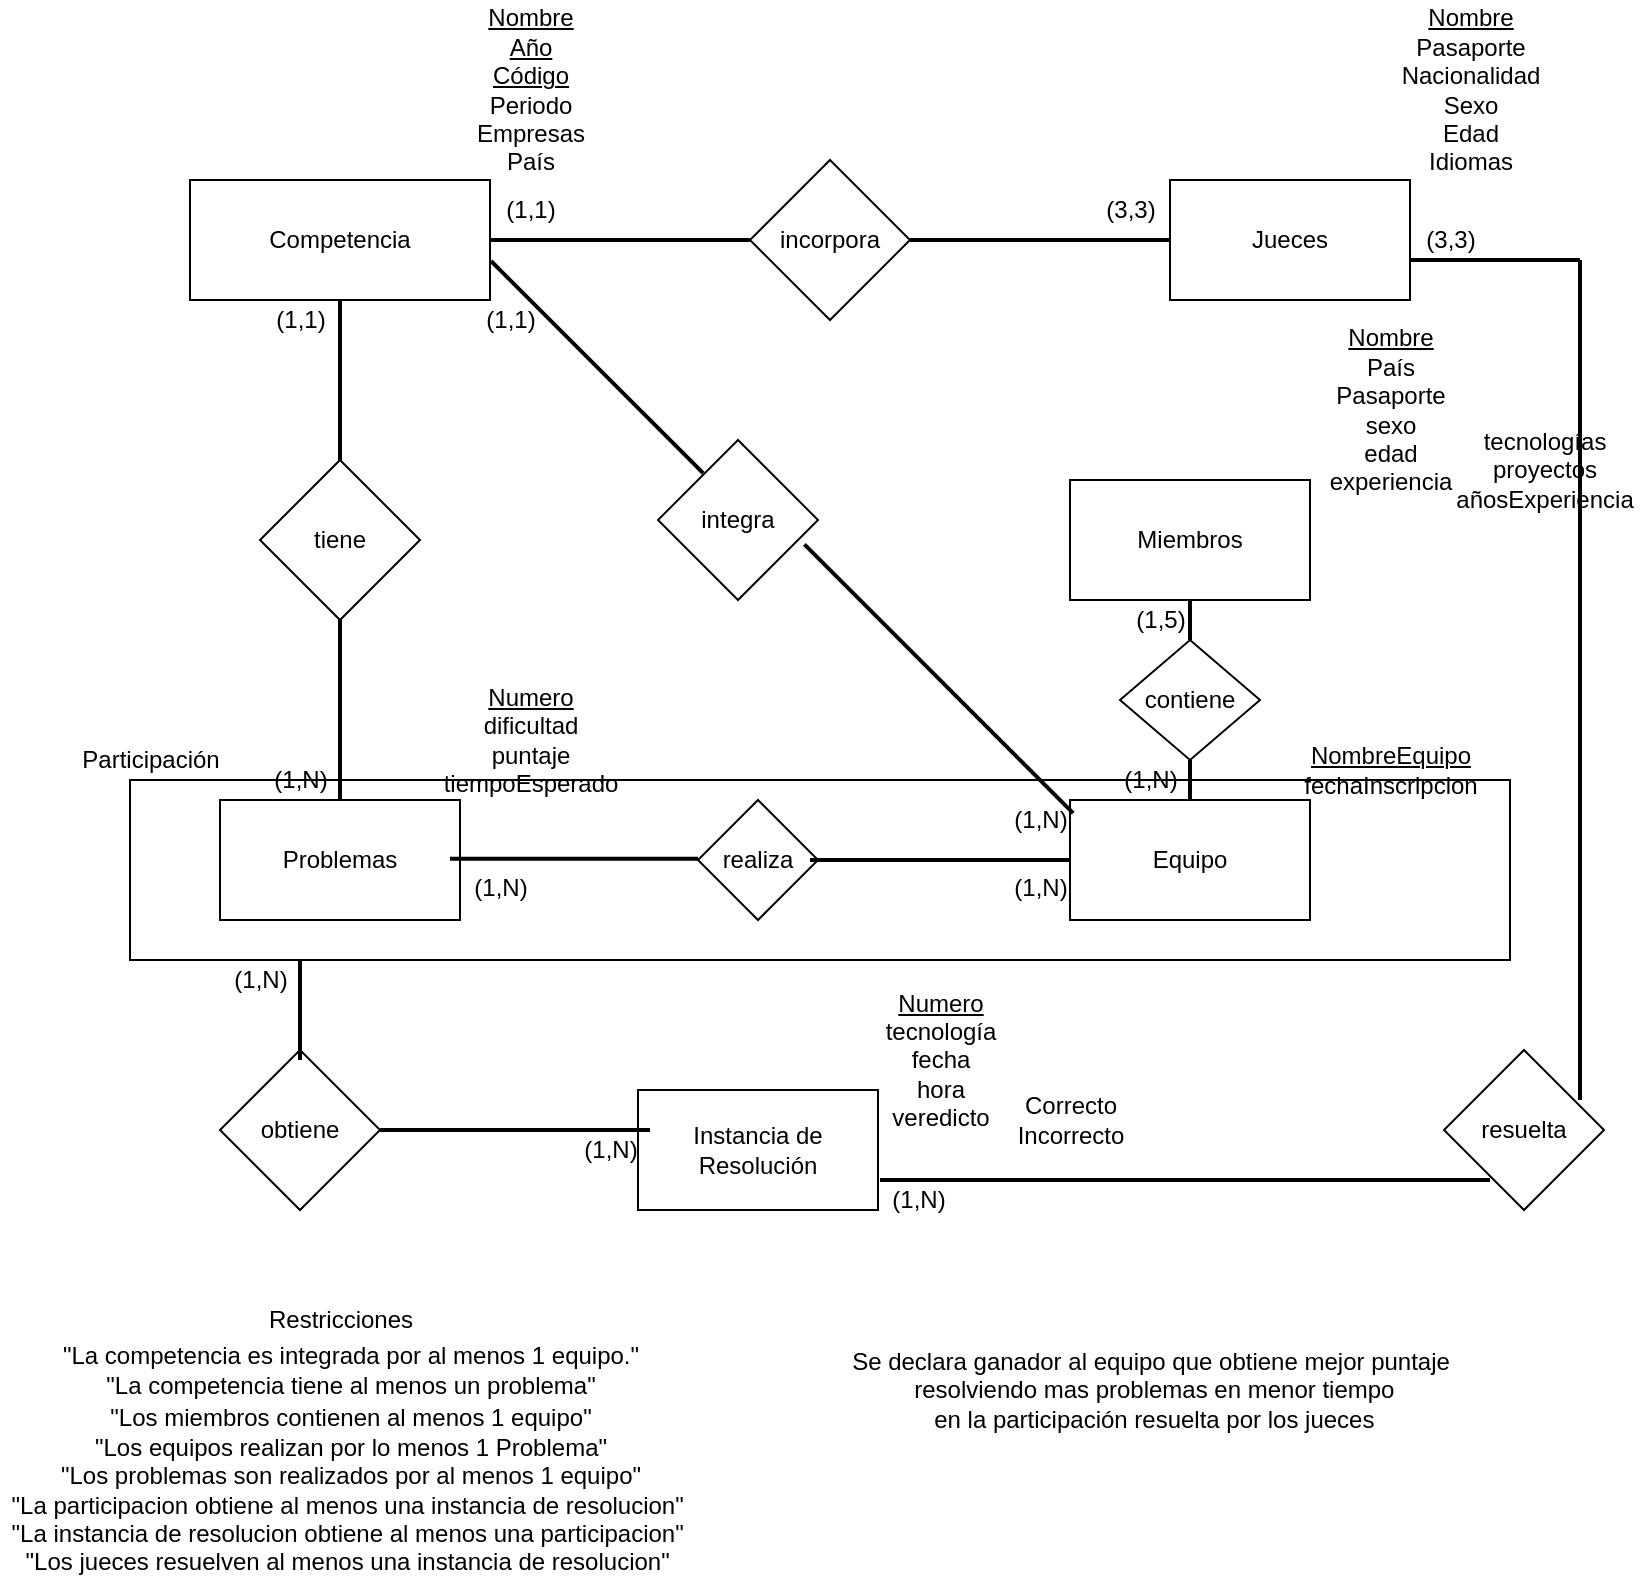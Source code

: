 <mxfile version="15.4.3" type="github">
  <diagram id="C5RBs43oDa-KdzZeNtuy" name="Page-1">
    <mxGraphModel dx="1098" dy="582" grid="1" gridSize="10" guides="1" tooltips="1" connect="1" arrows="1" fold="1" page="1" pageScale="1" pageWidth="827" pageHeight="1169" math="0" shadow="0">
      <root>
        <mxCell id="WIyWlLk6GJQsqaUBKTNV-0" />
        <mxCell id="WIyWlLk6GJQsqaUBKTNV-1" parent="WIyWlLk6GJQsqaUBKTNV-0" />
        <mxCell id="gNS0TEqsmp0q7ZJ8OzVK-45" value="" style="rounded=0;whiteSpace=wrap;html=1;" vertex="1" parent="WIyWlLk6GJQsqaUBKTNV-1">
          <mxGeometry x="70" y="400" width="690" height="90" as="geometry" />
        </mxCell>
        <mxCell id="gNS0TEqsmp0q7ZJ8OzVK-0" value="Competencia" style="rounded=0;whiteSpace=wrap;html=1;" vertex="1" parent="WIyWlLk6GJQsqaUBKTNV-1">
          <mxGeometry x="100" y="100" width="150" height="60" as="geometry" />
        </mxCell>
        <mxCell id="gNS0TEqsmp0q7ZJ8OzVK-1" value="Jueces" style="rounded=0;whiteSpace=wrap;html=1;" vertex="1" parent="WIyWlLk6GJQsqaUBKTNV-1">
          <mxGeometry x="590" y="100" width="120" height="60" as="geometry" />
        </mxCell>
        <mxCell id="gNS0TEqsmp0q7ZJ8OzVK-2" value="incorpora" style="rhombus;whiteSpace=wrap;html=1;" vertex="1" parent="WIyWlLk6GJQsqaUBKTNV-1">
          <mxGeometry x="380" y="90" width="80" height="80" as="geometry" />
        </mxCell>
        <mxCell id="gNS0TEqsmp0q7ZJ8OzVK-4" value="" style="line;strokeWidth=2;html=1;" vertex="1" parent="WIyWlLk6GJQsqaUBKTNV-1">
          <mxGeometry x="250" y="125" width="130" height="10" as="geometry" />
        </mxCell>
        <mxCell id="gNS0TEqsmp0q7ZJ8OzVK-5" value="" style="line;strokeWidth=2;html=1;" vertex="1" parent="WIyWlLk6GJQsqaUBKTNV-1">
          <mxGeometry x="460" y="125" width="130" height="10" as="geometry" />
        </mxCell>
        <mxCell id="gNS0TEqsmp0q7ZJ8OzVK-6" value="(1,1)" style="text;html=1;align=center;verticalAlign=middle;resizable=0;points=[];autosize=1;strokeColor=none;fillColor=none;" vertex="1" parent="WIyWlLk6GJQsqaUBKTNV-1">
          <mxGeometry x="250" y="105" width="40" height="20" as="geometry" />
        </mxCell>
        <mxCell id="gNS0TEqsmp0q7ZJ8OzVK-7" value="(3,3)" style="text;html=1;align=center;verticalAlign=middle;resizable=0;points=[];autosize=1;strokeColor=none;fillColor=none;" vertex="1" parent="WIyWlLk6GJQsqaUBKTNV-1">
          <mxGeometry x="550" y="105" width="40" height="20" as="geometry" />
        </mxCell>
        <mxCell id="gNS0TEqsmp0q7ZJ8OzVK-8" value="&lt;u&gt;Nombre&lt;br&gt;Año&lt;br&gt;Código&lt;/u&gt;&lt;br&gt;Periodo&lt;br&gt;Empresas&lt;br&gt;País" style="text;html=1;align=center;verticalAlign=middle;resizable=0;points=[];autosize=1;strokeColor=none;fillColor=none;" vertex="1" parent="WIyWlLk6GJQsqaUBKTNV-1">
          <mxGeometry x="235" y="10" width="70" height="90" as="geometry" />
        </mxCell>
        <mxCell id="gNS0TEqsmp0q7ZJ8OzVK-13" value="&lt;u&gt;Nombre&lt;/u&gt;&lt;br&gt;Pasaporte&lt;br&gt;Nacionalidad&lt;br&gt;Sexo&lt;br&gt;Edad&lt;br&gt;Idiomas" style="text;html=1;align=center;verticalAlign=middle;resizable=0;points=[];autosize=1;strokeColor=none;fillColor=none;" vertex="1" parent="WIyWlLk6GJQsqaUBKTNV-1">
          <mxGeometry x="700" y="10" width="80" height="90" as="geometry" />
        </mxCell>
        <mxCell id="gNS0TEqsmp0q7ZJ8OzVK-14" value="Problemas" style="rounded=0;whiteSpace=wrap;html=1;" vertex="1" parent="WIyWlLk6GJQsqaUBKTNV-1">
          <mxGeometry x="115" y="410" width="120" height="60" as="geometry" />
        </mxCell>
        <mxCell id="gNS0TEqsmp0q7ZJ8OzVK-15" value="&lt;u&gt;Numero&lt;/u&gt;&lt;br&gt;dificultad&lt;br&gt;puntaje&lt;br&gt;tiempoEsperado" style="text;html=1;align=center;verticalAlign=middle;resizable=0;points=[];autosize=1;strokeColor=none;fillColor=none;" vertex="1" parent="WIyWlLk6GJQsqaUBKTNV-1">
          <mxGeometry x="220" y="350" width="100" height="60" as="geometry" />
        </mxCell>
        <mxCell id="gNS0TEqsmp0q7ZJ8OzVK-16" value="tiene" style="rhombus;whiteSpace=wrap;html=1;" vertex="1" parent="WIyWlLk6GJQsqaUBKTNV-1">
          <mxGeometry x="135" y="240" width="80" height="80" as="geometry" />
        </mxCell>
        <mxCell id="gNS0TEqsmp0q7ZJ8OzVK-17" value="" style="line;strokeWidth=2;direction=south;html=1;" vertex="1" parent="WIyWlLk6GJQsqaUBKTNV-1">
          <mxGeometry x="170" y="160" width="10" height="80" as="geometry" />
        </mxCell>
        <mxCell id="gNS0TEqsmp0q7ZJ8OzVK-18" value="" style="line;strokeWidth=2;direction=south;html=1;" vertex="1" parent="WIyWlLk6GJQsqaUBKTNV-1">
          <mxGeometry x="170" y="320" width="10" height="90" as="geometry" />
        </mxCell>
        <mxCell id="gNS0TEqsmp0q7ZJ8OzVK-19" value="(1,1)" style="text;html=1;align=center;verticalAlign=middle;resizable=0;points=[];autosize=1;strokeColor=none;fillColor=none;" vertex="1" parent="WIyWlLk6GJQsqaUBKTNV-1">
          <mxGeometry x="135" y="160" width="40" height="20" as="geometry" />
        </mxCell>
        <mxCell id="gNS0TEqsmp0q7ZJ8OzVK-20" value="(1,N)" style="text;html=1;align=center;verticalAlign=middle;resizable=0;points=[];autosize=1;strokeColor=none;fillColor=none;" vertex="1" parent="WIyWlLk6GJQsqaUBKTNV-1">
          <mxGeometry x="135" y="390" width="40" height="20" as="geometry" />
        </mxCell>
        <mxCell id="gNS0TEqsmp0q7ZJ8OzVK-22" value="Miembros" style="rounded=0;whiteSpace=wrap;html=1;" vertex="1" parent="WIyWlLk6GJQsqaUBKTNV-1">
          <mxGeometry x="540" y="250" width="120" height="60" as="geometry" />
        </mxCell>
        <mxCell id="gNS0TEqsmp0q7ZJ8OzVK-23" value="&lt;u&gt;Nombre&lt;br&gt;&lt;/u&gt;País&lt;br&gt;Pasaporte&lt;br&gt;sexo&lt;br&gt;edad&lt;br&gt;experiencia" style="text;html=1;align=center;verticalAlign=middle;resizable=0;points=[];autosize=1;strokeColor=none;fillColor=none;" vertex="1" parent="WIyWlLk6GJQsqaUBKTNV-1">
          <mxGeometry x="660" y="170" width="80" height="90" as="geometry" />
        </mxCell>
        <mxCell id="gNS0TEqsmp0q7ZJ8OzVK-24" value="tecnologías&lt;br&gt;proyectos&lt;br&gt;añosExperiencia" style="text;html=1;align=center;verticalAlign=middle;resizable=0;points=[];autosize=1;strokeColor=none;fillColor=none;" vertex="1" parent="WIyWlLk6GJQsqaUBKTNV-1">
          <mxGeometry x="727" y="220" width="100" height="50" as="geometry" />
        </mxCell>
        <mxCell id="gNS0TEqsmp0q7ZJ8OzVK-25" value="Equipo" style="rounded=0;whiteSpace=wrap;html=1;" vertex="1" parent="WIyWlLk6GJQsqaUBKTNV-1">
          <mxGeometry x="540" y="410" width="120" height="60" as="geometry" />
        </mxCell>
        <mxCell id="gNS0TEqsmp0q7ZJ8OzVK-26" value="&lt;u&gt;NombreEquipo&lt;/u&gt;&lt;br&gt;fechaInscripcion" style="text;html=1;align=center;verticalAlign=middle;resizable=0;points=[];autosize=1;strokeColor=none;fillColor=none;" vertex="1" parent="WIyWlLk6GJQsqaUBKTNV-1">
          <mxGeometry x="650" y="380" width="100" height="30" as="geometry" />
        </mxCell>
        <mxCell id="gNS0TEqsmp0q7ZJ8OzVK-27" value="contiene" style="rhombus;whiteSpace=wrap;html=1;" vertex="1" parent="WIyWlLk6GJQsqaUBKTNV-1">
          <mxGeometry x="565" y="330" width="70" height="60" as="geometry" />
        </mxCell>
        <mxCell id="gNS0TEqsmp0q7ZJ8OzVK-28" value="" style="line;strokeWidth=2;direction=south;html=1;" vertex="1" parent="WIyWlLk6GJQsqaUBKTNV-1">
          <mxGeometry x="595" y="390" width="10" height="20" as="geometry" />
        </mxCell>
        <mxCell id="gNS0TEqsmp0q7ZJ8OzVK-29" value="" style="line;strokeWidth=2;direction=south;html=1;" vertex="1" parent="WIyWlLk6GJQsqaUBKTNV-1">
          <mxGeometry x="595" y="310" width="10" height="20" as="geometry" />
        </mxCell>
        <mxCell id="gNS0TEqsmp0q7ZJ8OzVK-30" value="(1,5)" style="text;html=1;align=center;verticalAlign=middle;resizable=0;points=[];autosize=1;strokeColor=none;fillColor=none;" vertex="1" parent="WIyWlLk6GJQsqaUBKTNV-1">
          <mxGeometry x="565" y="310" width="40" height="20" as="geometry" />
        </mxCell>
        <mxCell id="gNS0TEqsmp0q7ZJ8OzVK-31" value="(1,N)" style="text;html=1;align=center;verticalAlign=middle;resizable=0;points=[];autosize=1;strokeColor=none;fillColor=none;" vertex="1" parent="WIyWlLk6GJQsqaUBKTNV-1">
          <mxGeometry x="560" y="390" width="40" height="20" as="geometry" />
        </mxCell>
        <mxCell id="gNS0TEqsmp0q7ZJ8OzVK-32" value="integra" style="rhombus;whiteSpace=wrap;html=1;" vertex="1" parent="WIyWlLk6GJQsqaUBKTNV-1">
          <mxGeometry x="334" y="230" width="80" height="80" as="geometry" />
        </mxCell>
        <mxCell id="gNS0TEqsmp0q7ZJ8OzVK-33" value="" style="line;strokeWidth=2;direction=south;html=1;rotation=-45;" vertex="1" parent="WIyWlLk6GJQsqaUBKTNV-1">
          <mxGeometry x="469.39" y="254.39" width="10" height="190" as="geometry" />
        </mxCell>
        <mxCell id="gNS0TEqsmp0q7ZJ8OzVK-34" value="" style="line;strokeWidth=2;direction=south;html=1;rotation=-45;" vertex="1" parent="WIyWlLk6GJQsqaUBKTNV-1">
          <mxGeometry x="298.54" y="118.54" width="10" height="150" as="geometry" />
        </mxCell>
        <mxCell id="gNS0TEqsmp0q7ZJ8OzVK-35" value="(1,1)" style="text;html=1;align=center;verticalAlign=middle;resizable=0;points=[];autosize=1;strokeColor=none;fillColor=none;" vertex="1" parent="WIyWlLk6GJQsqaUBKTNV-1">
          <mxGeometry x="240" y="160" width="40" height="20" as="geometry" />
        </mxCell>
        <mxCell id="gNS0TEqsmp0q7ZJ8OzVK-36" value="(1,N)" style="text;html=1;align=center;verticalAlign=middle;resizable=0;points=[];autosize=1;strokeColor=none;fillColor=none;" vertex="1" parent="WIyWlLk6GJQsqaUBKTNV-1">
          <mxGeometry x="505" y="410" width="40" height="20" as="geometry" />
        </mxCell>
        <mxCell id="gNS0TEqsmp0q7ZJ8OzVK-37" value="realiza" style="rhombus;whiteSpace=wrap;html=1;" vertex="1" parent="WIyWlLk6GJQsqaUBKTNV-1">
          <mxGeometry x="354" y="410" width="60" height="60" as="geometry" />
        </mxCell>
        <mxCell id="gNS0TEqsmp0q7ZJ8OzVK-40" value="" style="line;strokeWidth=2;html=1;" vertex="1" parent="WIyWlLk6GJQsqaUBKTNV-1">
          <mxGeometry x="410" y="435" width="130" height="10" as="geometry" />
        </mxCell>
        <mxCell id="gNS0TEqsmp0q7ZJ8OzVK-41" value="" style="line;strokeWidth=2;html=1;" vertex="1" parent="WIyWlLk6GJQsqaUBKTNV-1">
          <mxGeometry x="230" y="434.39" width="124" height="10" as="geometry" />
        </mxCell>
        <mxCell id="gNS0TEqsmp0q7ZJ8OzVK-42" value="(1,N)" style="text;html=1;align=center;verticalAlign=middle;resizable=0;points=[];autosize=1;strokeColor=none;fillColor=none;" vertex="1" parent="WIyWlLk6GJQsqaUBKTNV-1">
          <mxGeometry x="235" y="444.39" width="40" height="20" as="geometry" />
        </mxCell>
        <mxCell id="gNS0TEqsmp0q7ZJ8OzVK-43" value="(1,N)" style="text;html=1;align=center;verticalAlign=middle;resizable=0;points=[];autosize=1;strokeColor=none;fillColor=none;" vertex="1" parent="WIyWlLk6GJQsqaUBKTNV-1">
          <mxGeometry x="505" y="444.39" width="40" height="20" as="geometry" />
        </mxCell>
        <mxCell id="gNS0TEqsmp0q7ZJ8OzVK-46" value="Participación" style="text;html=1;align=center;verticalAlign=middle;resizable=0;points=[];autosize=1;strokeColor=none;fillColor=none;" vertex="1" parent="WIyWlLk6GJQsqaUBKTNV-1">
          <mxGeometry x="40" y="380" width="80" height="20" as="geometry" />
        </mxCell>
        <mxCell id="gNS0TEqsmp0q7ZJ8OzVK-48" value="Instancia de Resolución" style="rounded=0;whiteSpace=wrap;html=1;" vertex="1" parent="WIyWlLk6GJQsqaUBKTNV-1">
          <mxGeometry x="324" y="555" width="120" height="60" as="geometry" />
        </mxCell>
        <mxCell id="gNS0TEqsmp0q7ZJ8OzVK-49" value="&lt;u&gt;Numero&lt;/u&gt;&lt;br&gt;tecnología&lt;br&gt;fecha&lt;br&gt;hora&lt;br&gt;veredicto" style="text;html=1;align=center;verticalAlign=middle;resizable=0;points=[];autosize=1;strokeColor=none;fillColor=none;" vertex="1" parent="WIyWlLk6GJQsqaUBKTNV-1">
          <mxGeometry x="440" y="500" width="70" height="80" as="geometry" />
        </mxCell>
        <mxCell id="gNS0TEqsmp0q7ZJ8OzVK-50" value="Correcto&lt;br&gt;Incorrecto" style="text;html=1;align=center;verticalAlign=middle;resizable=0;points=[];autosize=1;strokeColor=none;fillColor=none;" vertex="1" parent="WIyWlLk6GJQsqaUBKTNV-1">
          <mxGeometry x="505" y="555" width="70" height="30" as="geometry" />
        </mxCell>
        <mxCell id="gNS0TEqsmp0q7ZJ8OzVK-51" value="obtiene" style="rhombus;whiteSpace=wrap;html=1;" vertex="1" parent="WIyWlLk6GJQsqaUBKTNV-1">
          <mxGeometry x="115" y="535" width="80" height="80" as="geometry" />
        </mxCell>
        <mxCell id="gNS0TEqsmp0q7ZJ8OzVK-52" value="" style="line;strokeWidth=2;html=1;" vertex="1" parent="WIyWlLk6GJQsqaUBKTNV-1">
          <mxGeometry x="195" y="570" width="135" height="10" as="geometry" />
        </mxCell>
        <mxCell id="gNS0TEqsmp0q7ZJ8OzVK-53" value="" style="line;strokeWidth=2;direction=south;html=1;" vertex="1" parent="WIyWlLk6GJQsqaUBKTNV-1">
          <mxGeometry x="150" y="490" width="10" height="50" as="geometry" />
        </mxCell>
        <mxCell id="gNS0TEqsmp0q7ZJ8OzVK-54" value="(1,N)" style="text;html=1;align=center;verticalAlign=middle;resizable=0;points=[];autosize=1;strokeColor=none;fillColor=none;" vertex="1" parent="WIyWlLk6GJQsqaUBKTNV-1">
          <mxGeometry x="115" y="490" width="40" height="20" as="geometry" />
        </mxCell>
        <mxCell id="gNS0TEqsmp0q7ZJ8OzVK-55" value="(1,N)" style="text;html=1;align=center;verticalAlign=middle;resizable=0;points=[];autosize=1;strokeColor=none;fillColor=none;" vertex="1" parent="WIyWlLk6GJQsqaUBKTNV-1">
          <mxGeometry x="290" y="575" width="40" height="20" as="geometry" />
        </mxCell>
        <mxCell id="gNS0TEqsmp0q7ZJ8OzVK-56" value="resuelta" style="rhombus;whiteSpace=wrap;html=1;" vertex="1" parent="WIyWlLk6GJQsqaUBKTNV-1">
          <mxGeometry x="727" y="535" width="80" height="80" as="geometry" />
        </mxCell>
        <mxCell id="gNS0TEqsmp0q7ZJ8OzVK-57" value="" style="line;strokeWidth=2;html=1;" vertex="1" parent="WIyWlLk6GJQsqaUBKTNV-1">
          <mxGeometry x="445" y="595" width="305" height="10" as="geometry" />
        </mxCell>
        <mxCell id="gNS0TEqsmp0q7ZJ8OzVK-58" value="" style="line;strokeWidth=2;direction=south;html=1;" vertex="1" parent="WIyWlLk6GJQsqaUBKTNV-1">
          <mxGeometry x="790" y="140" width="10" height="420" as="geometry" />
        </mxCell>
        <mxCell id="gNS0TEqsmp0q7ZJ8OzVK-59" value="" style="line;strokeWidth=2;html=1;" vertex="1" parent="WIyWlLk6GJQsqaUBKTNV-1">
          <mxGeometry x="710" y="135" width="85" height="10" as="geometry" />
        </mxCell>
        <mxCell id="gNS0TEqsmp0q7ZJ8OzVK-60" value="(3,3)" style="text;html=1;align=center;verticalAlign=middle;resizable=0;points=[];autosize=1;strokeColor=none;fillColor=none;" vertex="1" parent="WIyWlLk6GJQsqaUBKTNV-1">
          <mxGeometry x="710" y="120" width="40" height="20" as="geometry" />
        </mxCell>
        <mxCell id="gNS0TEqsmp0q7ZJ8OzVK-61" value="(1,N)" style="text;html=1;align=center;verticalAlign=middle;resizable=0;points=[];autosize=1;strokeColor=none;fillColor=none;" vertex="1" parent="WIyWlLk6GJQsqaUBKTNV-1">
          <mxGeometry x="444" y="600" width="40" height="20" as="geometry" />
        </mxCell>
        <mxCell id="gNS0TEqsmp0q7ZJ8OzVK-62" value="&quot;La competencia es integrada por al menos 1 equipo.&quot;&lt;br&gt;&quot;La competencia tiene al menos un problema&quot;" style="text;html=1;align=center;verticalAlign=middle;resizable=0;points=[];autosize=1;strokeColor=none;fillColor=none;" vertex="1" parent="WIyWlLk6GJQsqaUBKTNV-1">
          <mxGeometry x="30" y="680" width="300" height="30" as="geometry" />
        </mxCell>
        <mxCell id="gNS0TEqsmp0q7ZJ8OzVK-63" value="&quot;Los miembros contienen al menos 1 equipo&quot;&lt;br&gt;&quot;Los equipos realizan por lo menos 1 Problema&quot;&lt;br&gt;&quot;Los problemas son realizados por al menos 1 equipo&quot;&lt;br&gt;&quot;La participacion obtiene al menos una instancia de resolucion&quot;&amp;nbsp;&lt;br&gt;&quot;La instancia de resolucion obtiene al menos una participacion&quot;&amp;nbsp;&lt;br&gt;&quot;Los jueces resuelven al menos una instancia de resolucion&quot;&amp;nbsp;" style="text;html=1;align=center;verticalAlign=middle;resizable=0;points=[];autosize=1;strokeColor=none;fillColor=none;" vertex="1" parent="WIyWlLk6GJQsqaUBKTNV-1">
          <mxGeometry x="5" y="710" width="350" height="90" as="geometry" />
        </mxCell>
        <mxCell id="gNS0TEqsmp0q7ZJ8OzVK-64" value="Se declara ganador al equipo que obtiene mejor puntaje&lt;br&gt;&amp;nbsp;resolviendo mas problemas en menor tiempo&lt;br&gt;&amp;nbsp;en la participación resuelta por los jueces" style="text;html=1;align=center;verticalAlign=middle;resizable=0;points=[];autosize=1;strokeColor=none;fillColor=none;" vertex="1" parent="WIyWlLk6GJQsqaUBKTNV-1">
          <mxGeometry x="425" y="680" width="310" height="50" as="geometry" />
        </mxCell>
        <mxCell id="gNS0TEqsmp0q7ZJ8OzVK-65" value="Restricciones" style="text;html=1;align=center;verticalAlign=middle;resizable=0;points=[];autosize=1;strokeColor=none;fillColor=none;" vertex="1" parent="WIyWlLk6GJQsqaUBKTNV-1">
          <mxGeometry x="130" y="660" width="90" height="20" as="geometry" />
        </mxCell>
      </root>
    </mxGraphModel>
  </diagram>
</mxfile>
